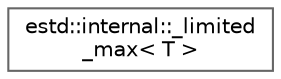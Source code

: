digraph "Graphical Class Hierarchy"
{
 // LATEX_PDF_SIZE
  bgcolor="transparent";
  edge [fontname=Helvetica,fontsize=10,labelfontname=Helvetica,labelfontsize=10];
  node [fontname=Helvetica,fontsize=10,shape=box,height=0.2,width=0.4];
  rankdir="LR";
  Node0 [id="Node000000",label="estd::internal::_limited\l_max\< T \>",height=0.2,width=0.4,color="grey40", fillcolor="white", style="filled",URL="$de/d31/structestd_1_1internal_1_1__limited__max.html",tooltip=" "];
}
